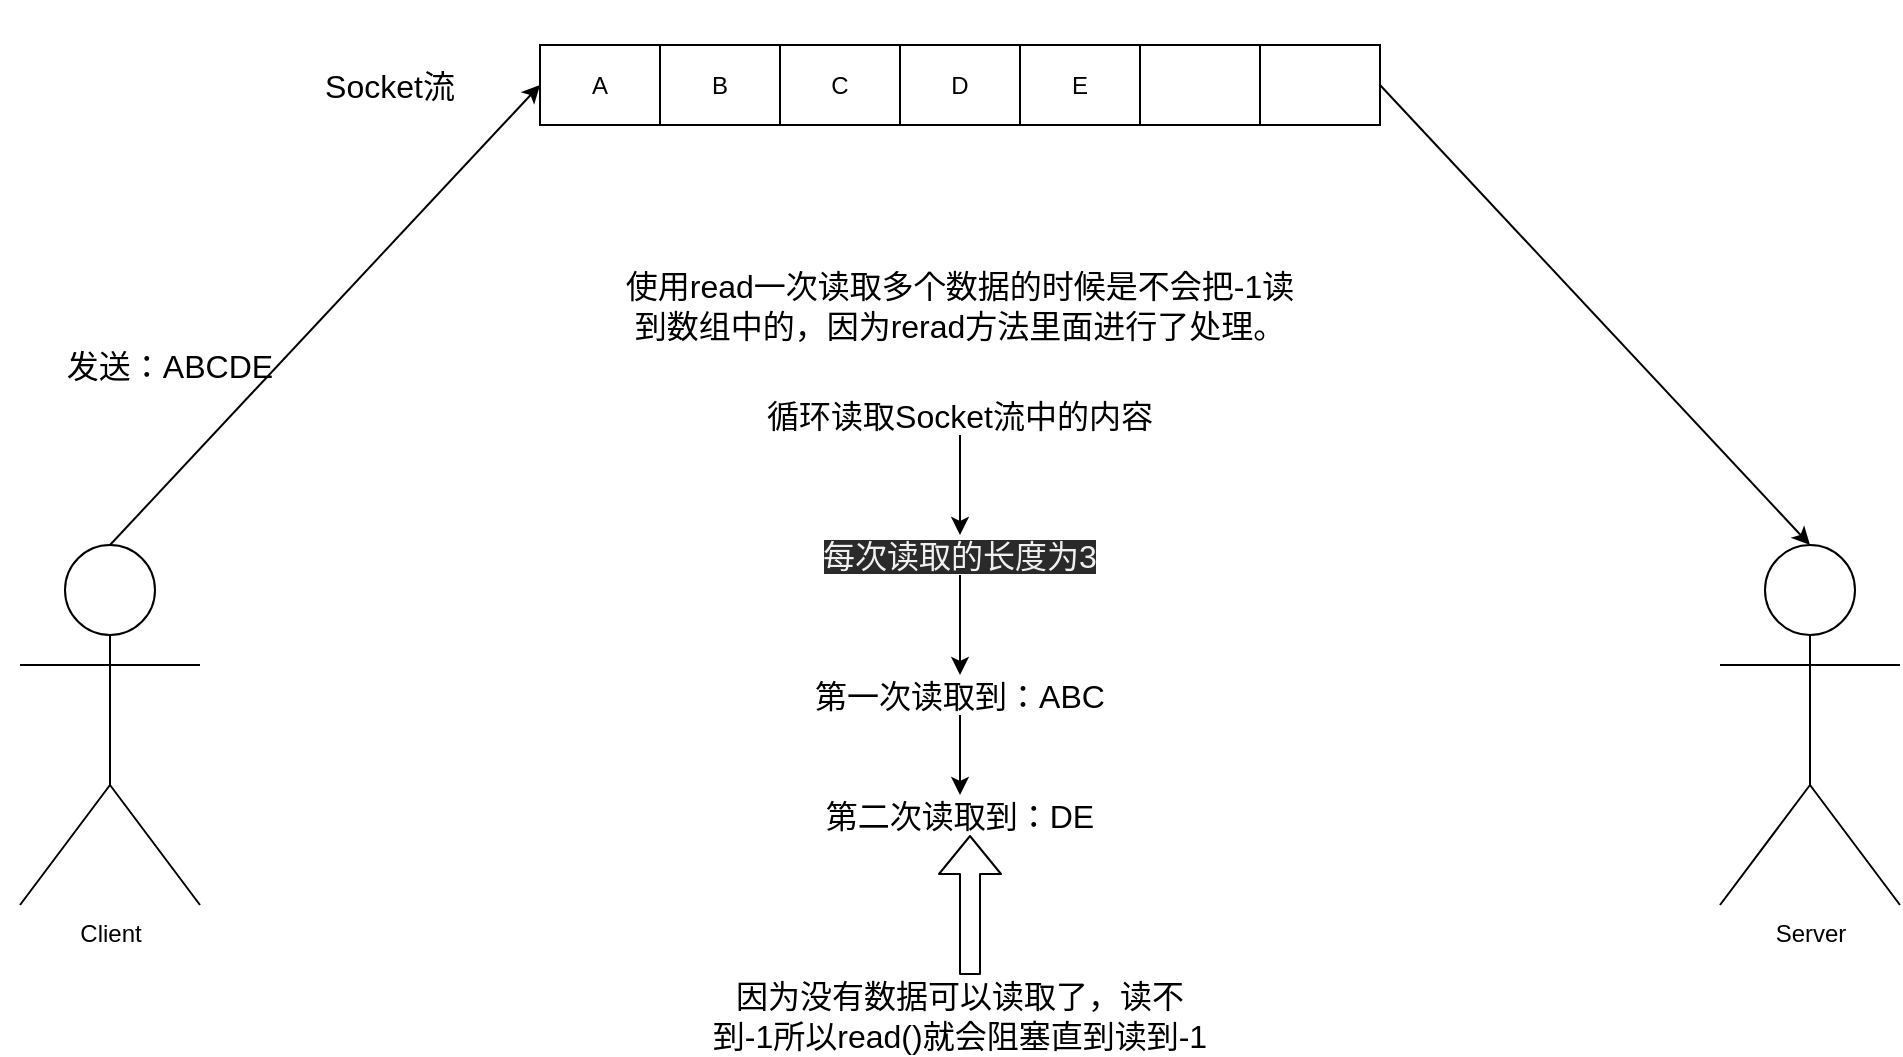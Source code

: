 <mxfile version="14.3.2" type="github">
  <diagram id="us5BDo0gGAgGjKwnwMWT" name="第 1 页">
    <mxGraphModel dx="1422" dy="762" grid="1" gridSize="10" guides="1" tooltips="1" connect="1" arrows="1" fold="1" page="1" pageScale="1" pageWidth="827" pageHeight="1169" math="0" shadow="0">
      <root>
        <mxCell id="0" />
        <mxCell id="1" parent="0" />
        <mxCell id="w-NtdPQceYPi-ZGSG9R3-1" value="" style="shape=table;html=1;whiteSpace=wrap;startSize=0;container=1;collapsible=0;childLayout=tableLayout;" vertex="1" parent="1">
          <mxGeometry x="430" y="282.5" width="420" height="40" as="geometry" />
        </mxCell>
        <mxCell id="w-NtdPQceYPi-ZGSG9R3-2" value="" style="shape=partialRectangle;html=1;whiteSpace=wrap;collapsible=0;dropTarget=0;pointerEvents=0;fillColor=none;top=0;left=0;bottom=0;right=0;points=[[0,0.5],[1,0.5]];portConstraint=eastwest;" vertex="1" parent="w-NtdPQceYPi-ZGSG9R3-1">
          <mxGeometry width="420" height="40" as="geometry" />
        </mxCell>
        <mxCell id="w-NtdPQceYPi-ZGSG9R3-3" value="A" style="shape=partialRectangle;html=1;whiteSpace=wrap;connectable=0;fillColor=none;top=0;left=0;bottom=0;right=0;overflow=hidden;" vertex="1" parent="w-NtdPQceYPi-ZGSG9R3-2">
          <mxGeometry width="60" height="40" as="geometry" />
        </mxCell>
        <mxCell id="w-NtdPQceYPi-ZGSG9R3-4" value="B" style="shape=partialRectangle;html=1;whiteSpace=wrap;connectable=0;fillColor=none;top=0;left=0;bottom=0;right=0;overflow=hidden;" vertex="1" parent="w-NtdPQceYPi-ZGSG9R3-2">
          <mxGeometry x="60" width="60" height="40" as="geometry" />
        </mxCell>
        <mxCell id="w-NtdPQceYPi-ZGSG9R3-5" value="C" style="shape=partialRectangle;html=1;whiteSpace=wrap;connectable=0;fillColor=none;top=0;left=0;bottom=0;right=0;overflow=hidden;" vertex="1" parent="w-NtdPQceYPi-ZGSG9R3-2">
          <mxGeometry x="120" width="60" height="40" as="geometry" />
        </mxCell>
        <mxCell id="w-NtdPQceYPi-ZGSG9R3-6" value="D" style="shape=partialRectangle;html=1;whiteSpace=wrap;connectable=0;fillColor=none;top=0;left=0;bottom=0;right=0;overflow=hidden;" vertex="1" parent="w-NtdPQceYPi-ZGSG9R3-2">
          <mxGeometry x="180" width="60" height="40" as="geometry" />
        </mxCell>
        <mxCell id="w-NtdPQceYPi-ZGSG9R3-7" value="E" style="shape=partialRectangle;html=1;whiteSpace=wrap;connectable=0;fillColor=none;top=0;left=0;bottom=0;right=0;overflow=hidden;" vertex="1" parent="w-NtdPQceYPi-ZGSG9R3-2">
          <mxGeometry x="240" width="60" height="40" as="geometry" />
        </mxCell>
        <mxCell id="w-NtdPQceYPi-ZGSG9R3-8" value="" style="shape=partialRectangle;html=1;whiteSpace=wrap;connectable=0;fillColor=none;top=0;left=0;bottom=0;right=0;overflow=hidden;" vertex="1" parent="w-NtdPQceYPi-ZGSG9R3-2">
          <mxGeometry x="300" width="60" height="40" as="geometry" />
        </mxCell>
        <mxCell id="w-NtdPQceYPi-ZGSG9R3-9" style="shape=partialRectangle;html=1;whiteSpace=wrap;connectable=0;fillColor=none;top=0;left=0;bottom=0;right=0;overflow=hidden;" vertex="1" parent="w-NtdPQceYPi-ZGSG9R3-2">
          <mxGeometry x="360" width="60" height="40" as="geometry" />
        </mxCell>
        <mxCell id="w-NtdPQceYPi-ZGSG9R3-10" value="Client" style="shape=umlActor;verticalLabelPosition=bottom;verticalAlign=top;html=1;outlineConnect=0;" vertex="1" parent="1">
          <mxGeometry x="170" y="532.5" width="90" height="180" as="geometry" />
        </mxCell>
        <mxCell id="w-NtdPQceYPi-ZGSG9R3-11" value="Socket流" style="text;html=1;strokeColor=none;fillColor=none;align=center;verticalAlign=middle;whiteSpace=wrap;rounded=0;fontSize=16;" vertex="1" parent="1">
          <mxGeometry x="310" y="260" width="90" height="85" as="geometry" />
        </mxCell>
        <mxCell id="w-NtdPQceYPi-ZGSG9R3-12" value="发送：ABCDE" style="text;html=1;strokeColor=none;fillColor=none;align=center;verticalAlign=middle;whiteSpace=wrap;rounded=0;fontSize=16;" vertex="1" parent="1">
          <mxGeometry x="160" y="432.5" width="170" height="20" as="geometry" />
        </mxCell>
        <mxCell id="w-NtdPQceYPi-ZGSG9R3-13" value="" style="endArrow=classic;html=1;fontSize=16;exitX=0.5;exitY=0;exitDx=0;exitDy=0;exitPerimeter=0;entryX=0;entryY=0.5;entryDx=0;entryDy=0;" edge="1" parent="1" source="w-NtdPQceYPi-ZGSG9R3-10" target="w-NtdPQceYPi-ZGSG9R3-2">
          <mxGeometry width="50" height="50" relative="1" as="geometry">
            <mxPoint x="230" y="532.5" as="sourcePoint" />
            <mxPoint x="430" y="332.5" as="targetPoint" />
          </mxGeometry>
        </mxCell>
        <mxCell id="w-NtdPQceYPi-ZGSG9R3-14" value="Server" style="shape=umlActor;verticalLabelPosition=bottom;verticalAlign=top;html=1;outlineConnect=0;" vertex="1" parent="1">
          <mxGeometry x="1020" y="532.5" width="90" height="180" as="geometry" />
        </mxCell>
        <mxCell id="w-NtdPQceYPi-ZGSG9R3-15" value="" style="endArrow=classic;html=1;fontSize=16;exitX=1;exitY=0.5;exitDx=0;exitDy=0;entryX=0.5;entryY=0;entryDx=0;entryDy=0;entryPerimeter=0;" edge="1" parent="1" source="w-NtdPQceYPi-ZGSG9R3-2" target="w-NtdPQceYPi-ZGSG9R3-14">
          <mxGeometry width="50" height="50" relative="1" as="geometry">
            <mxPoint x="850" y="332.5" as="sourcePoint" />
            <mxPoint x="1050" y="522.5" as="targetPoint" />
          </mxGeometry>
        </mxCell>
        <mxCell id="w-NtdPQceYPi-ZGSG9R3-16" style="edgeStyle=orthogonalEdgeStyle;rounded=0;orthogonalLoop=1;jettySize=auto;html=1;exitX=0.5;exitY=1;exitDx=0;exitDy=0;entryX=0.5;entryY=0;entryDx=0;entryDy=0;fontSize=16;" edge="1" parent="1" source="w-NtdPQceYPi-ZGSG9R3-17" target="w-NtdPQceYPi-ZGSG9R3-19">
          <mxGeometry relative="1" as="geometry" />
        </mxCell>
        <mxCell id="w-NtdPQceYPi-ZGSG9R3-17" value="循环读取Socket流中的内容&lt;br&gt;" style="text;html=1;strokeColor=none;fillColor=none;align=center;verticalAlign=middle;whiteSpace=wrap;rounded=0;fontSize=16;" vertex="1" parent="1">
          <mxGeometry x="520" y="457.5" width="240" height="20" as="geometry" />
        </mxCell>
        <mxCell id="w-NtdPQceYPi-ZGSG9R3-18" style="edgeStyle=orthogonalEdgeStyle;rounded=0;orthogonalLoop=1;jettySize=auto;html=1;exitX=0.5;exitY=1;exitDx=0;exitDy=0;entryX=0.5;entryY=0;entryDx=0;entryDy=0;fontSize=16;" edge="1" parent="1" source="w-NtdPQceYPi-ZGSG9R3-19" target="w-NtdPQceYPi-ZGSG9R3-21">
          <mxGeometry relative="1" as="geometry" />
        </mxCell>
        <mxCell id="w-NtdPQceYPi-ZGSG9R3-19" value="&#xa;&#xa;&lt;span style=&quot;color: rgb(240, 240, 240); font-family: helvetica; font-size: 16px; font-style: normal; font-weight: 400; letter-spacing: normal; text-align: center; text-indent: 0px; text-transform: none; word-spacing: 0px; background-color: rgb(42, 42, 42); display: inline; float: none;&quot;&gt;每次读取的长度为3&lt;/span&gt;&#xa;&#xa;" style="text;html=1;strokeColor=none;fillColor=none;align=center;verticalAlign=middle;whiteSpace=wrap;rounded=0;fontSize=16;" vertex="1" parent="1">
          <mxGeometry x="515" y="527.5" width="250" height="20" as="geometry" />
        </mxCell>
        <mxCell id="w-NtdPQceYPi-ZGSG9R3-20" style="edgeStyle=orthogonalEdgeStyle;rounded=0;orthogonalLoop=1;jettySize=auto;html=1;exitX=0.5;exitY=1;exitDx=0;exitDy=0;entryX=0.5;entryY=0;entryDx=0;entryDy=0;fontSize=16;" edge="1" parent="1" source="w-NtdPQceYPi-ZGSG9R3-21" target="w-NtdPQceYPi-ZGSG9R3-22">
          <mxGeometry relative="1" as="geometry" />
        </mxCell>
        <mxCell id="w-NtdPQceYPi-ZGSG9R3-21" value="第一次读取到：ABC" style="text;html=1;strokeColor=none;fillColor=none;align=center;verticalAlign=middle;whiteSpace=wrap;rounded=0;fontSize=16;" vertex="1" parent="1">
          <mxGeometry x="560" y="597.5" width="160" height="20" as="geometry" />
        </mxCell>
        <mxCell id="w-NtdPQceYPi-ZGSG9R3-22" value="第二次读取到：DE" style="text;html=1;strokeColor=none;fillColor=none;align=center;verticalAlign=middle;whiteSpace=wrap;rounded=0;fontSize=16;" vertex="1" parent="1">
          <mxGeometry x="570" y="657.5" width="140" height="20" as="geometry" />
        </mxCell>
        <mxCell id="w-NtdPQceYPi-ZGSG9R3-23" value="" style="shape=flexArrow;endArrow=classic;html=1;fontSize=16;" edge="1" parent="1">
          <mxGeometry width="50" height="50" relative="1" as="geometry">
            <mxPoint x="645" y="747.5" as="sourcePoint" />
            <mxPoint x="645" y="677.5" as="targetPoint" />
          </mxGeometry>
        </mxCell>
        <mxCell id="w-NtdPQceYPi-ZGSG9R3-24" value="因为没有数据可以读取了，读不到-1所以read()就会阻塞直到读到-1" style="text;html=1;strokeColor=none;fillColor=none;align=center;verticalAlign=middle;whiteSpace=wrap;rounded=0;fontSize=16;" vertex="1" parent="1">
          <mxGeometry x="515" y="747.5" width="250" height="40" as="geometry" />
        </mxCell>
        <mxCell id="w-NtdPQceYPi-ZGSG9R3-25" value="使用read一次读取多个数据的时候是不会把-1读到数组中的，因为rerad方法里面进行了处理。" style="text;html=1;strokeColor=none;fillColor=none;align=center;verticalAlign=middle;whiteSpace=wrap;rounded=0;fontSize=16;" vertex="1" parent="1">
          <mxGeometry x="465" y="382.5" width="350" height="60" as="geometry" />
        </mxCell>
      </root>
    </mxGraphModel>
  </diagram>
</mxfile>
